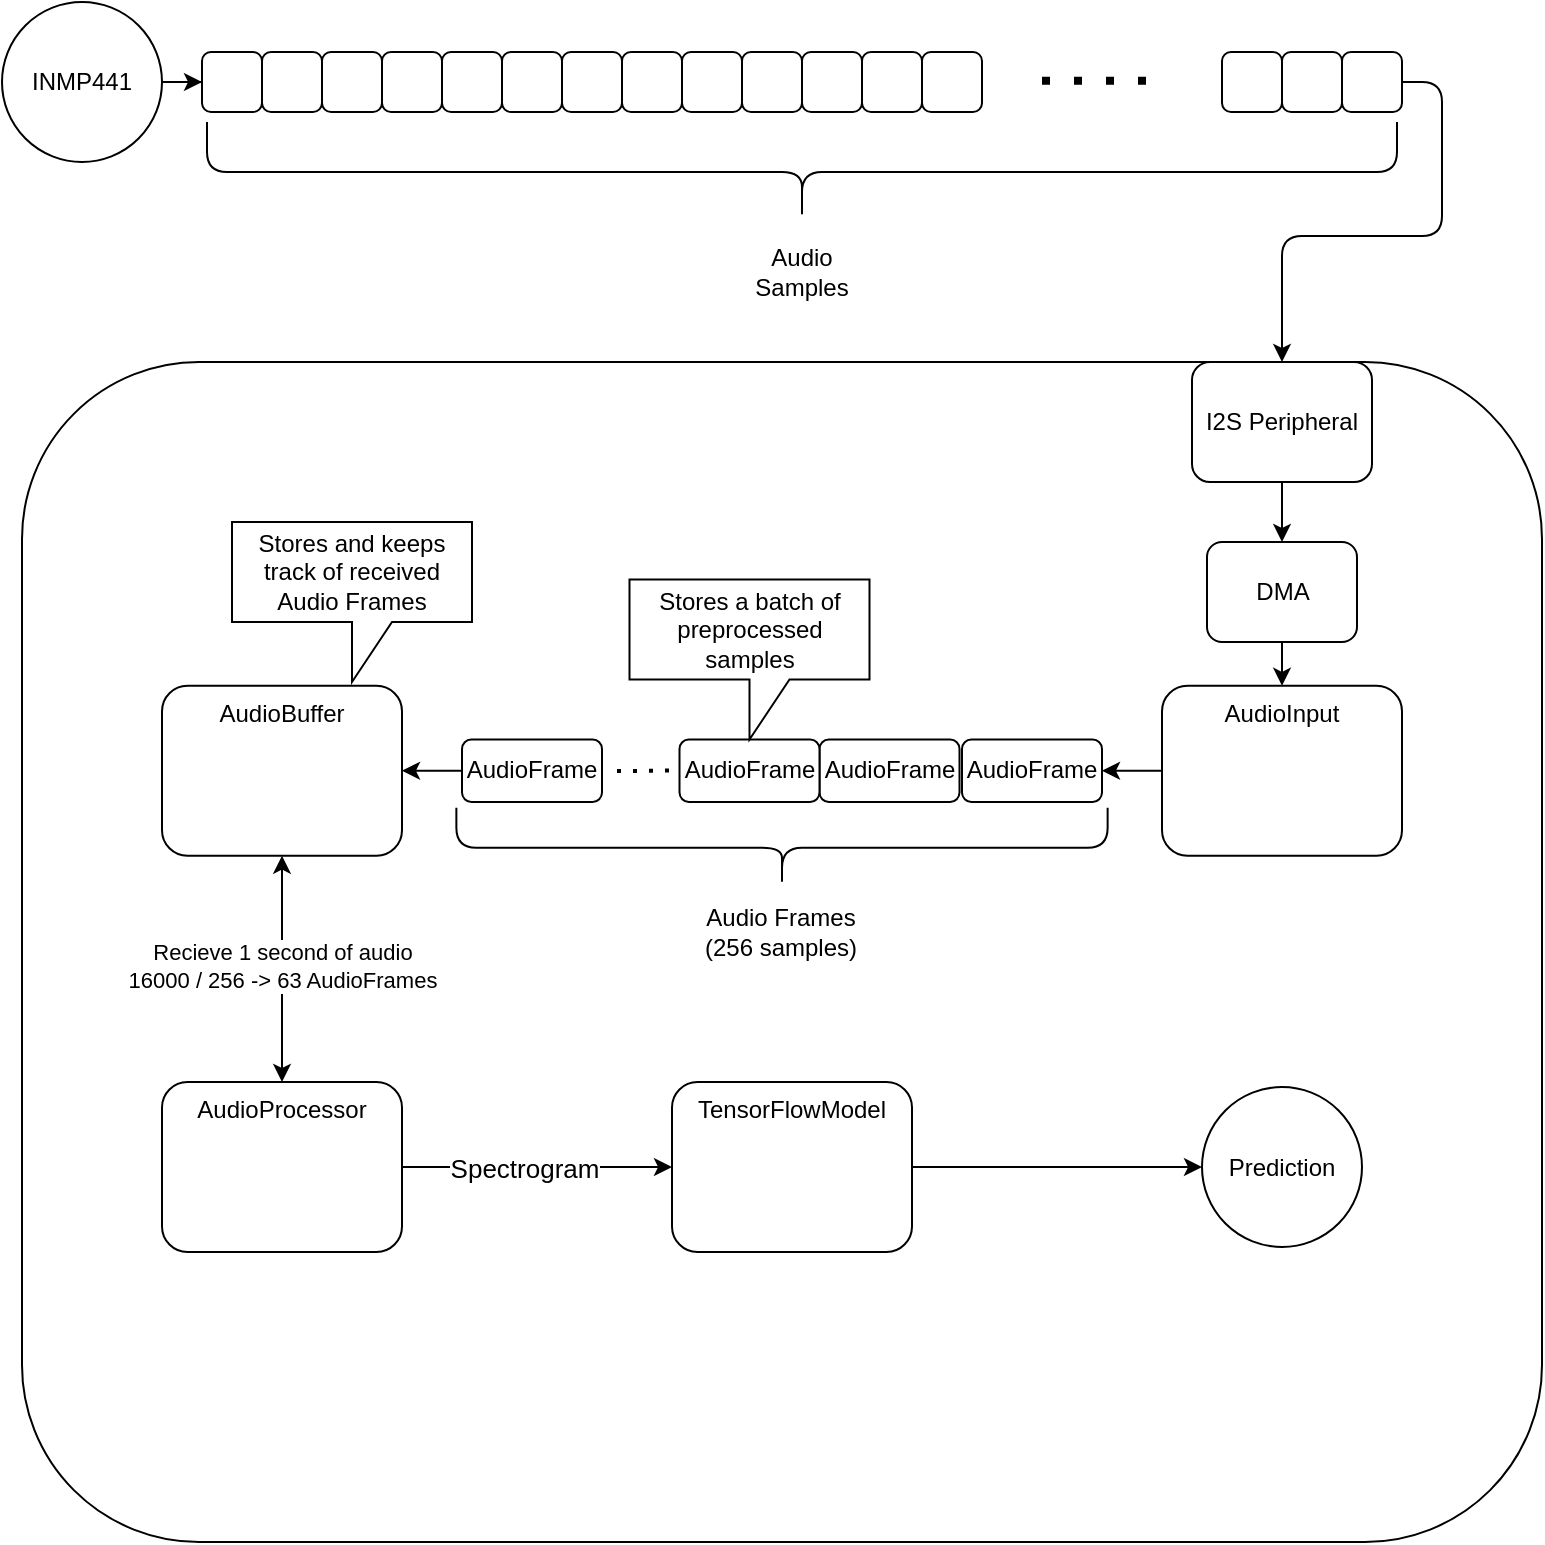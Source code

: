 <mxfile version="22.1.16" type="github">
  <diagram name="Page-1" id="q_qODCpij7i2WIqxhrJG">
    <mxGraphModel dx="1728" dy="925" grid="1" gridSize="10" guides="1" tooltips="1" connect="1" arrows="1" fold="1" page="1" pageScale="1" pageWidth="850" pageHeight="1100" math="0" shadow="0">
      <root>
        <mxCell id="0" />
        <mxCell id="1" parent="0" />
        <mxCell id="drfQEtwldH-HaE2cIGH8-1" value="" style="rounded=1;whiteSpace=wrap;html=1;" vertex="1" parent="1">
          <mxGeometry x="130" y="45" width="30" height="30" as="geometry" />
        </mxCell>
        <mxCell id="drfQEtwldH-HaE2cIGH8-8" style="edgeStyle=orthogonalEdgeStyle;rounded=0;orthogonalLoop=1;jettySize=auto;html=1;exitX=1;exitY=0.5;exitDx=0;exitDy=0;" edge="1" parent="1" source="drfQEtwldH-HaE2cIGH8-7" target="drfQEtwldH-HaE2cIGH8-1">
          <mxGeometry relative="1" as="geometry" />
        </mxCell>
        <mxCell id="drfQEtwldH-HaE2cIGH8-7" value="INMP441" style="ellipse;whiteSpace=wrap;html=1;aspect=fixed;" vertex="1" parent="1">
          <mxGeometry x="30" y="20" width="80" height="80" as="geometry" />
        </mxCell>
        <mxCell id="drfQEtwldH-HaE2cIGH8-10" value="" style="shape=curlyBracket;whiteSpace=wrap;html=1;rounded=1;flipH=1;labelPosition=right;verticalLabelPosition=middle;align=left;verticalAlign=middle;rotation=90;" vertex="1" parent="1">
          <mxGeometry x="405" y="-192.5" width="50" height="595" as="geometry" />
        </mxCell>
        <mxCell id="drfQEtwldH-HaE2cIGH8-11" value="Audio Samples" style="text;html=1;strokeColor=none;fillColor=none;align=center;verticalAlign=middle;whiteSpace=wrap;rounded=0;" vertex="1" parent="1">
          <mxGeometry x="400" y="140" width="60" height="30" as="geometry" />
        </mxCell>
        <mxCell id="drfQEtwldH-HaE2cIGH8-13" value="" style="endArrow=none;dashed=1;html=1;dashPattern=1 3;strokeWidth=4;rounded=0;" edge="1" parent="1">
          <mxGeometry width="50" height="50" relative="1" as="geometry">
            <mxPoint x="550" y="59.41" as="sourcePoint" />
            <mxPoint x="610" y="59.41" as="targetPoint" />
          </mxGeometry>
        </mxCell>
        <mxCell id="drfQEtwldH-HaE2cIGH8-16" value="" style="rounded=1;whiteSpace=wrap;html=1;" vertex="1" parent="1">
          <mxGeometry x="40" y="200" width="760" height="590" as="geometry" />
        </mxCell>
        <mxCell id="drfQEtwldH-HaE2cIGH8-44" style="edgeStyle=orthogonalEdgeStyle;rounded=0;orthogonalLoop=1;jettySize=auto;html=1;entryX=1;entryY=0.5;entryDx=0;entryDy=0;" edge="1" parent="1" source="drfQEtwldH-HaE2cIGH8-17" target="drfQEtwldH-HaE2cIGH8-22">
          <mxGeometry relative="1" as="geometry" />
        </mxCell>
        <mxCell id="drfQEtwldH-HaE2cIGH8-17" value="&lt;div&gt;AudioInput&lt;/div&gt;" style="rounded=1;whiteSpace=wrap;html=1;horizontal=1;verticalAlign=top;" vertex="1" parent="1">
          <mxGeometry x="610" y="361.88" width="120" height="85" as="geometry" />
        </mxCell>
        <mxCell id="drfQEtwldH-HaE2cIGH8-20" style="edgeStyle=orthogonalEdgeStyle;rounded=0;orthogonalLoop=1;jettySize=auto;html=1;exitX=0.5;exitY=1;exitDx=0;exitDy=0;" edge="1" parent="1" source="drfQEtwldH-HaE2cIGH8-18" target="drfQEtwldH-HaE2cIGH8-19">
          <mxGeometry relative="1" as="geometry" />
        </mxCell>
        <mxCell id="drfQEtwldH-HaE2cIGH8-18" value="I2S Peripheral" style="rounded=1;whiteSpace=wrap;html=1;" vertex="1" parent="1">
          <mxGeometry x="625" y="200" width="90" height="60" as="geometry" />
        </mxCell>
        <mxCell id="drfQEtwldH-HaE2cIGH8-21" style="edgeStyle=orthogonalEdgeStyle;rounded=0;orthogonalLoop=1;jettySize=auto;html=1;" edge="1" parent="1" source="drfQEtwldH-HaE2cIGH8-19" target="drfQEtwldH-HaE2cIGH8-17">
          <mxGeometry relative="1" as="geometry" />
        </mxCell>
        <mxCell id="drfQEtwldH-HaE2cIGH8-19" value="DMA" style="rounded=1;whiteSpace=wrap;html=1;" vertex="1" parent="1">
          <mxGeometry x="632.5" y="290" width="75" height="50" as="geometry" />
        </mxCell>
        <mxCell id="drfQEtwldH-HaE2cIGH8-22" value="AudioFrame" style="rounded=1;whiteSpace=wrap;html=1;" vertex="1" parent="1">
          <mxGeometry x="510" y="388.75" width="70" height="31.25" as="geometry" />
        </mxCell>
        <mxCell id="drfQEtwldH-HaE2cIGH8-26" value="" style="rounded=1;whiteSpace=wrap;html=1;" vertex="1" parent="1">
          <mxGeometry x="160" y="45" width="30" height="30" as="geometry" />
        </mxCell>
        <mxCell id="drfQEtwldH-HaE2cIGH8-27" value="" style="rounded=1;whiteSpace=wrap;html=1;" vertex="1" parent="1">
          <mxGeometry x="190" y="45" width="30" height="30" as="geometry" />
        </mxCell>
        <mxCell id="drfQEtwldH-HaE2cIGH8-28" value="" style="rounded=1;whiteSpace=wrap;html=1;" vertex="1" parent="1">
          <mxGeometry x="220" y="45" width="30" height="30" as="geometry" />
        </mxCell>
        <mxCell id="drfQEtwldH-HaE2cIGH8-29" value="" style="rounded=1;whiteSpace=wrap;html=1;" vertex="1" parent="1">
          <mxGeometry x="250" y="45" width="30" height="30" as="geometry" />
        </mxCell>
        <mxCell id="drfQEtwldH-HaE2cIGH8-30" value="" style="rounded=1;whiteSpace=wrap;html=1;" vertex="1" parent="1">
          <mxGeometry x="280" y="45" width="30" height="30" as="geometry" />
        </mxCell>
        <mxCell id="drfQEtwldH-HaE2cIGH8-31" value="" style="rounded=1;whiteSpace=wrap;html=1;" vertex="1" parent="1">
          <mxGeometry x="310" y="45" width="30" height="30" as="geometry" />
        </mxCell>
        <mxCell id="drfQEtwldH-HaE2cIGH8-32" value="" style="rounded=1;whiteSpace=wrap;html=1;" vertex="1" parent="1">
          <mxGeometry x="340" y="45" width="30" height="30" as="geometry" />
        </mxCell>
        <mxCell id="drfQEtwldH-HaE2cIGH8-33" value="" style="rounded=1;whiteSpace=wrap;html=1;" vertex="1" parent="1">
          <mxGeometry x="370" y="45" width="30" height="30" as="geometry" />
        </mxCell>
        <mxCell id="drfQEtwldH-HaE2cIGH8-34" value="" style="rounded=1;whiteSpace=wrap;html=1;" vertex="1" parent="1">
          <mxGeometry x="400" y="45" width="30" height="30" as="geometry" />
        </mxCell>
        <mxCell id="drfQEtwldH-HaE2cIGH8-35" value="" style="rounded=1;whiteSpace=wrap;html=1;" vertex="1" parent="1">
          <mxGeometry x="430" y="45" width="30" height="30" as="geometry" />
        </mxCell>
        <mxCell id="drfQEtwldH-HaE2cIGH8-36" value="" style="rounded=1;whiteSpace=wrap;html=1;" vertex="1" parent="1">
          <mxGeometry x="460" y="45" width="30" height="30" as="geometry" />
        </mxCell>
        <mxCell id="drfQEtwldH-HaE2cIGH8-37" value="" style="rounded=1;whiteSpace=wrap;html=1;" vertex="1" parent="1">
          <mxGeometry x="490" y="45" width="30" height="30" as="geometry" />
        </mxCell>
        <mxCell id="drfQEtwldH-HaE2cIGH8-38" value="" style="rounded=1;whiteSpace=wrap;html=1;" vertex="1" parent="1">
          <mxGeometry x="640" y="45" width="30" height="30" as="geometry" />
        </mxCell>
        <mxCell id="drfQEtwldH-HaE2cIGH8-39" value="" style="rounded=1;whiteSpace=wrap;html=1;" vertex="1" parent="1">
          <mxGeometry x="670" y="45" width="30" height="30" as="geometry" />
        </mxCell>
        <mxCell id="drfQEtwldH-HaE2cIGH8-41" style="edgeStyle=orthogonalEdgeStyle;rounded=1;orthogonalLoop=1;jettySize=auto;html=1;curved=0;" edge="1" parent="1" source="drfQEtwldH-HaE2cIGH8-40" target="drfQEtwldH-HaE2cIGH8-18">
          <mxGeometry relative="1" as="geometry">
            <Array as="points">
              <mxPoint x="750" y="60" />
              <mxPoint x="750" y="137" />
              <mxPoint x="670" y="137" />
            </Array>
          </mxGeometry>
        </mxCell>
        <mxCell id="drfQEtwldH-HaE2cIGH8-40" value="" style="rounded=1;whiteSpace=wrap;html=1;" vertex="1" parent="1">
          <mxGeometry x="700" y="45" width="30" height="30" as="geometry" />
        </mxCell>
        <mxCell id="drfQEtwldH-HaE2cIGH8-42" value="" style="shape=curlyBracket;whiteSpace=wrap;html=1;rounded=1;flipH=1;labelPosition=right;verticalLabelPosition=middle;align=left;verticalAlign=middle;rotation=90;" vertex="1" parent="1">
          <mxGeometry x="400" y="280" width="40" height="325.63" as="geometry" />
        </mxCell>
        <mxCell id="drfQEtwldH-HaE2cIGH8-45" value="&lt;div&gt;Audio Frames&lt;/div&gt;&lt;div&gt;(256 samples)&lt;br&gt;&lt;/div&gt;" style="text;html=1;strokeColor=none;fillColor=none;align=center;verticalAlign=middle;whiteSpace=wrap;rounded=0;" vertex="1" parent="1">
          <mxGeometry x="378.75" y="470" width="81.25" height="30" as="geometry" />
        </mxCell>
        <mxCell id="drfQEtwldH-HaE2cIGH8-47" value="AudioBuffer" style="rounded=1;whiteSpace=wrap;html=1;horizontal=1;verticalAlign=top;" vertex="1" parent="1">
          <mxGeometry x="110" y="361.87" width="120" height="85" as="geometry" />
        </mxCell>
        <mxCell id="drfQEtwldH-HaE2cIGH8-50" value="Stores and keeps track of received Audio Frames" style="shape=callout;whiteSpace=wrap;html=1;perimeter=calloutPerimeter;" vertex="1" parent="1">
          <mxGeometry x="145" y="280" width="120" height="80" as="geometry" />
        </mxCell>
        <mxCell id="drfQEtwldH-HaE2cIGH8-54" value="AudioFrame" style="rounded=1;whiteSpace=wrap;html=1;" vertex="1" parent="1">
          <mxGeometry x="438.75" y="388.75" width="70" height="31.25" as="geometry" />
        </mxCell>
        <mxCell id="drfQEtwldH-HaE2cIGH8-55" value="AudioFrame" style="rounded=1;whiteSpace=wrap;html=1;" vertex="1" parent="1">
          <mxGeometry x="368.75" y="388.75" width="70" height="31.25" as="geometry" />
        </mxCell>
        <mxCell id="drfQEtwldH-HaE2cIGH8-58" style="edgeStyle=orthogonalEdgeStyle;rounded=0;orthogonalLoop=1;jettySize=auto;html=1;exitX=0;exitY=0.5;exitDx=0;exitDy=0;entryX=1;entryY=0.5;entryDx=0;entryDy=0;" edge="1" parent="1" source="drfQEtwldH-HaE2cIGH8-56" target="drfQEtwldH-HaE2cIGH8-47">
          <mxGeometry relative="1" as="geometry" />
        </mxCell>
        <mxCell id="drfQEtwldH-HaE2cIGH8-56" value="AudioFrame" style="rounded=1;whiteSpace=wrap;html=1;" vertex="1" parent="1">
          <mxGeometry x="260" y="388.75" width="70" height="31.25" as="geometry" />
        </mxCell>
        <mxCell id="drfQEtwldH-HaE2cIGH8-61" value="Stores a batch of preprocessed samples" style="shape=callout;whiteSpace=wrap;html=1;perimeter=calloutPerimeter;" vertex="1" parent="1">
          <mxGeometry x="343.75" y="308.75" width="120" height="80" as="geometry" />
        </mxCell>
        <mxCell id="drfQEtwldH-HaE2cIGH8-71" style="edgeStyle=orthogonalEdgeStyle;rounded=0;orthogonalLoop=1;jettySize=auto;html=1;entryX=0;entryY=0.5;entryDx=0;entryDy=0;" edge="1" parent="1" source="drfQEtwldH-HaE2cIGH8-64" target="drfQEtwldH-HaE2cIGH8-70">
          <mxGeometry relative="1" as="geometry" />
        </mxCell>
        <mxCell id="drfQEtwldH-HaE2cIGH8-72" value="Spectrogram" style="edgeLabel;html=1;align=center;verticalAlign=middle;resizable=0;points=[];fontSize=13;" vertex="1" connectable="0" parent="drfQEtwldH-HaE2cIGH8-71">
          <mxGeometry x="-0.094" relative="1" as="geometry">
            <mxPoint as="offset" />
          </mxGeometry>
        </mxCell>
        <mxCell id="drfQEtwldH-HaE2cIGH8-64" value="AudioProcessor" style="rounded=1;whiteSpace=wrap;html=1;horizontal=1;verticalAlign=top;" vertex="1" parent="1">
          <mxGeometry x="110" y="560" width="120" height="85" as="geometry" />
        </mxCell>
        <mxCell id="drfQEtwldH-HaE2cIGH8-65" value="" style="endArrow=classic;startArrow=classic;html=1;rounded=0;entryX=0.5;entryY=1;entryDx=0;entryDy=0;exitX=0.5;exitY=0;exitDx=0;exitDy=0;" edge="1" parent="1" source="drfQEtwldH-HaE2cIGH8-64" target="drfQEtwldH-HaE2cIGH8-47">
          <mxGeometry width="50" height="50" relative="1" as="geometry">
            <mxPoint x="160" y="560" as="sourcePoint" />
            <mxPoint x="210" y="510" as="targetPoint" />
          </mxGeometry>
        </mxCell>
        <mxCell id="drfQEtwldH-HaE2cIGH8-66" value="&lt;div&gt;Recieve 1 second of audio&lt;/div&gt;16000 / 256 -&amp;gt; 63 AudioFrames" style="edgeLabel;html=1;align=center;verticalAlign=middle;resizable=0;points=[];" vertex="1" connectable="0" parent="drfQEtwldH-HaE2cIGH8-65">
          <mxGeometry x="0.027" relative="1" as="geometry">
            <mxPoint as="offset" />
          </mxGeometry>
        </mxCell>
        <mxCell id="drfQEtwldH-HaE2cIGH8-67" value="" style="endArrow=none;dashed=1;html=1;dashPattern=1 3;strokeWidth=2;rounded=0;fontSize=9;" edge="1" parent="1">
          <mxGeometry width="50" height="50" relative="1" as="geometry">
            <mxPoint x="337.5" y="404.54" as="sourcePoint" />
            <mxPoint x="368.75" y="404.23" as="targetPoint" />
          </mxGeometry>
        </mxCell>
        <mxCell id="drfQEtwldH-HaE2cIGH8-76" style="edgeStyle=orthogonalEdgeStyle;rounded=0;orthogonalLoop=1;jettySize=auto;html=1;entryX=0;entryY=0.5;entryDx=0;entryDy=0;" edge="1" parent="1" source="drfQEtwldH-HaE2cIGH8-70" target="drfQEtwldH-HaE2cIGH8-75">
          <mxGeometry relative="1" as="geometry" />
        </mxCell>
        <mxCell id="drfQEtwldH-HaE2cIGH8-70" value="TensorFlowModel" style="rounded=1;whiteSpace=wrap;html=1;horizontal=1;verticalAlign=top;" vertex="1" parent="1">
          <mxGeometry x="365" y="560" width="120" height="85" as="geometry" />
        </mxCell>
        <mxCell id="drfQEtwldH-HaE2cIGH8-75" value="Prediction" style="ellipse;whiteSpace=wrap;html=1;aspect=fixed;" vertex="1" parent="1">
          <mxGeometry x="630" y="562.5" width="80" height="80" as="geometry" />
        </mxCell>
      </root>
    </mxGraphModel>
  </diagram>
</mxfile>
